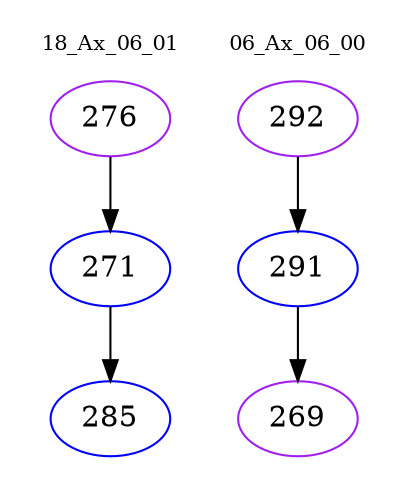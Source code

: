 digraph{
subgraph cluster_0 {
color = white
label = "18_Ax_06_01";
fontsize=10;
T0_276 [label="276", color="purple"]
T0_276 -> T0_271 [color="black"]
T0_271 [label="271", color="blue"]
T0_271 -> T0_285 [color="black"]
T0_285 [label="285", color="blue"]
}
subgraph cluster_1 {
color = white
label = "06_Ax_06_00";
fontsize=10;
T1_292 [label="292", color="purple"]
T1_292 -> T1_291 [color="black"]
T1_291 [label="291", color="blue"]
T1_291 -> T1_269 [color="black"]
T1_269 [label="269", color="purple"]
}
}
